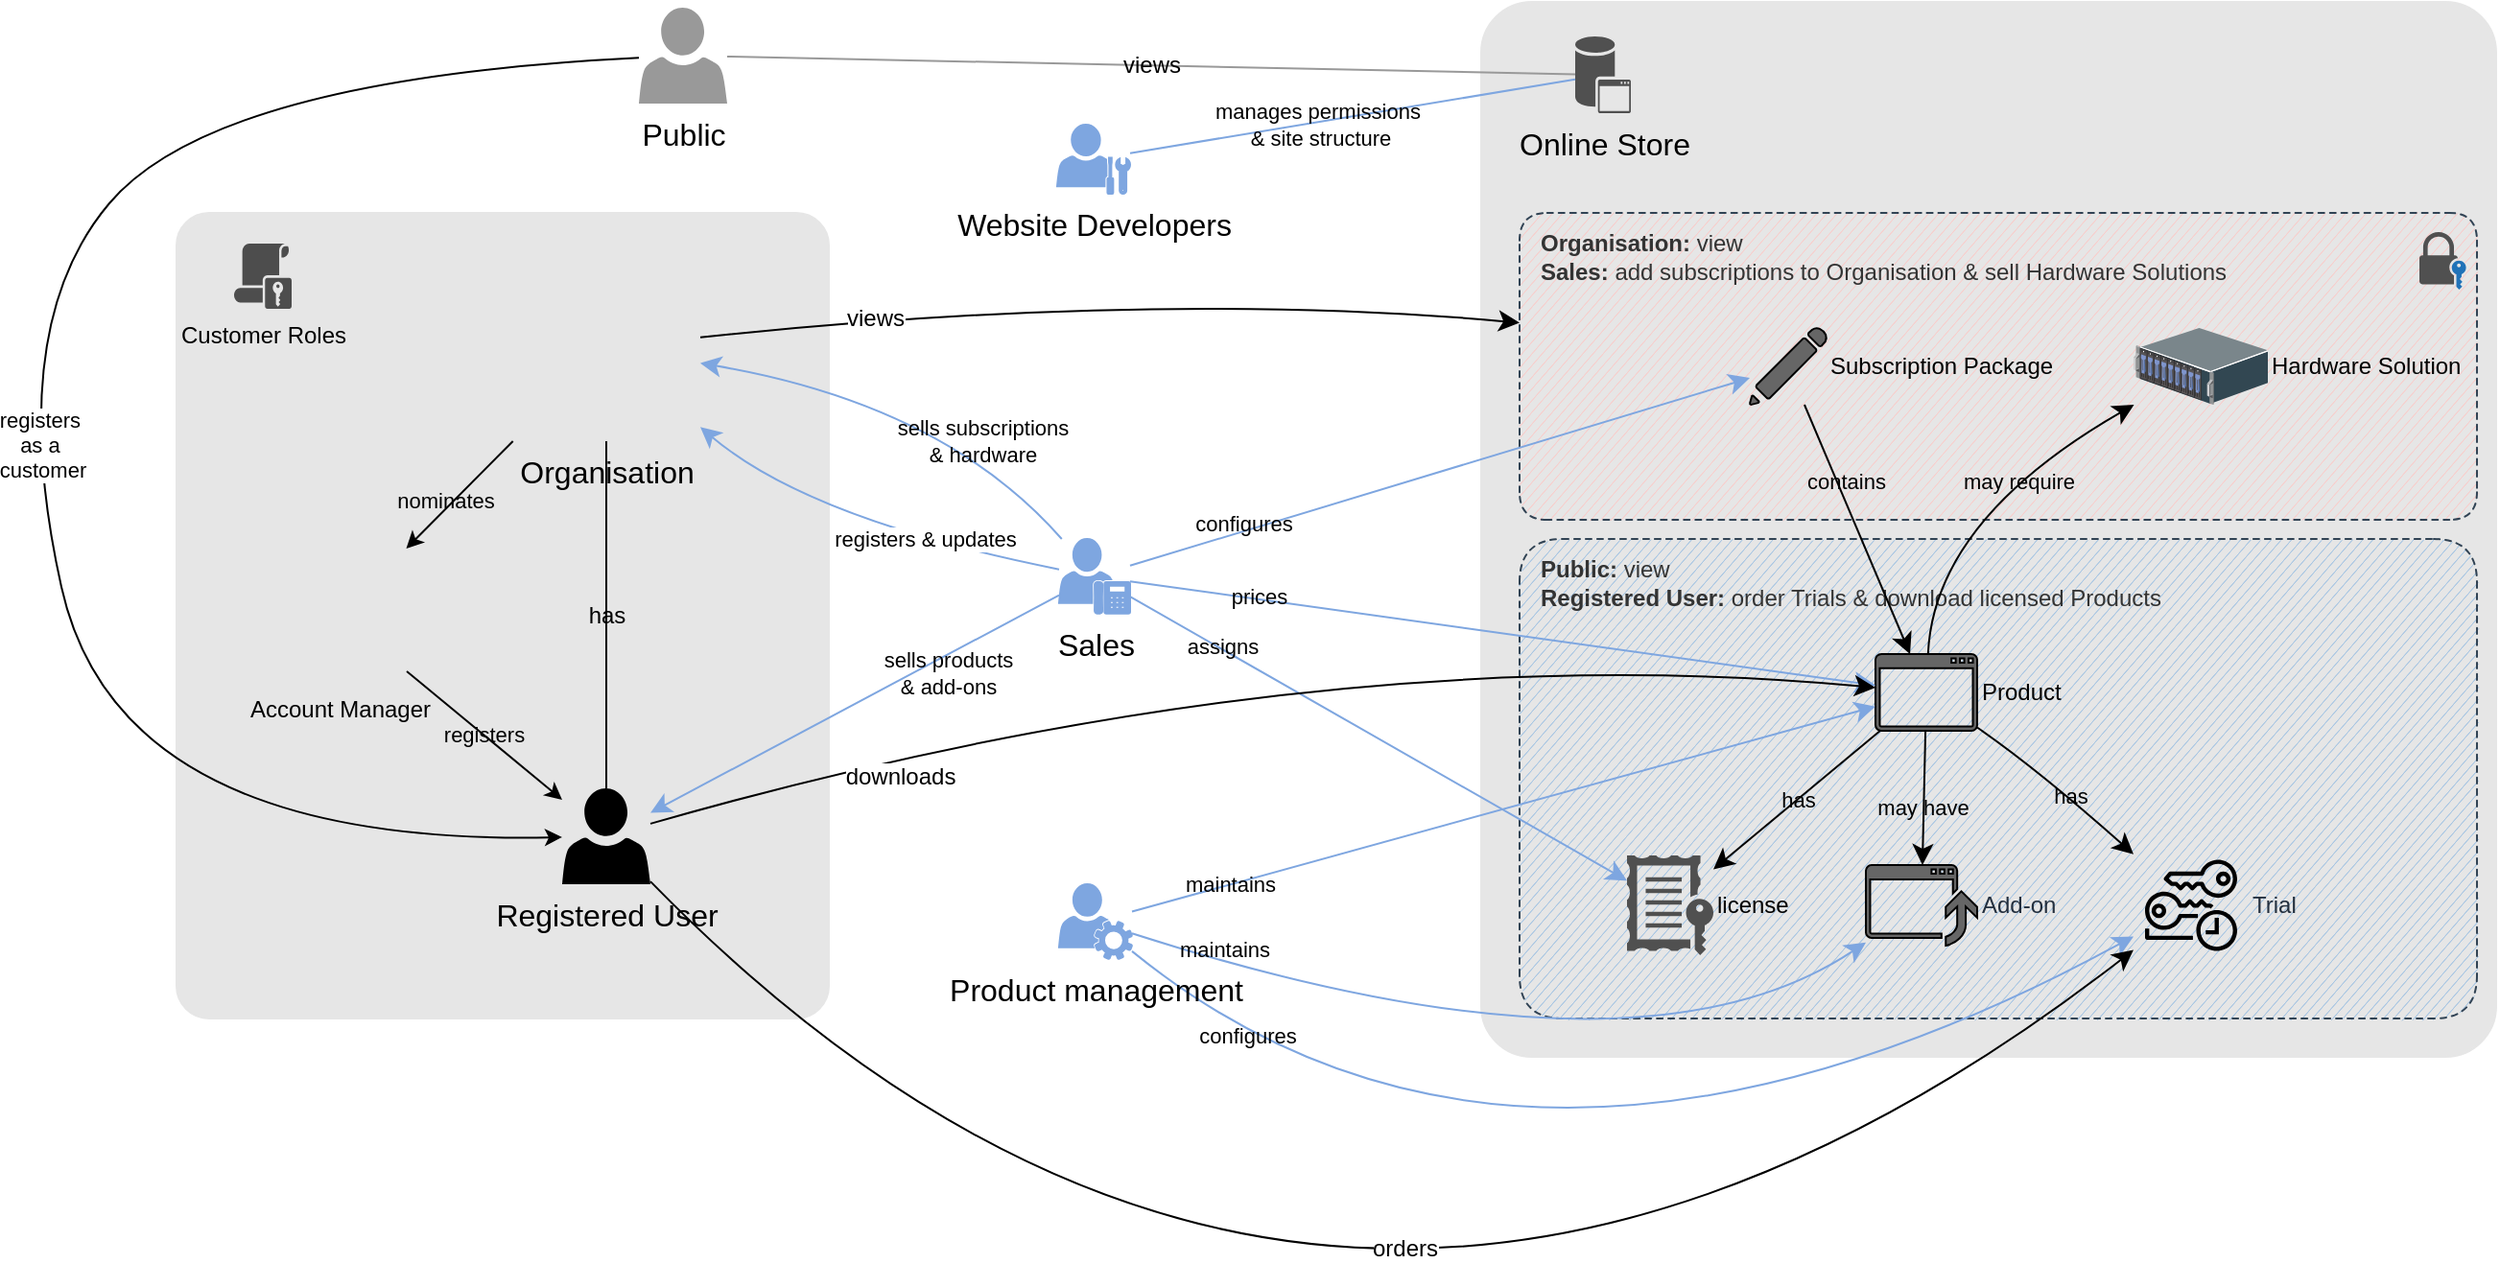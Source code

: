 <?xml version="1.0" encoding="UTF-8"?>
<mxfile version="21.6.1" type="device">
  <diagram name="Page-1" id="-3QEI3CXTv7UZTLqhtM0">
    <mxGraphModel dx="1327" dy="588" grid="1" gridSize="10" guides="1" tooltips="1" connect="1" arrows="1" fold="1" page="0" pageScale="1" pageWidth="850" pageHeight="1100" math="0" shadow="0">
      <root>
        <mxCell id="0" />
        <mxCell id="1" parent="0" />
        <mxCell id="HMIGt4WixpVCkvtzgVWK-1" value="" style="group" vertex="1" connectable="0" parent="1">
          <mxGeometry x="520" y="90" width="529" height="550" as="geometry" />
        </mxCell>
        <mxCell id="Y0PcOtKGcf97Lobv36HN-1" value="" style="rounded=1;whiteSpace=wrap;html=1;fontFamily=Helvetica;fontSize=12;fontColor=default;fillColor=#E6E6E6;strokeColor=#E6E6E6;arcSize=5;labelBackgroundColor=none;" parent="HMIGt4WixpVCkvtzgVWK-1" vertex="1">
          <mxGeometry width="529" height="550" as="geometry" />
        </mxCell>
        <mxCell id="Y0PcOtKGcf97Lobv36HN-29" value="Organisation: &lt;span style=&quot;font-weight: normal;&quot;&gt;view&lt;/span&gt;&lt;br&gt;Sales: &lt;span style=&quot;font-weight: normal;&quot;&gt;add subscriptions to Organisation &amp;amp; sell Hardware Solutions&lt;/span&gt;" style="rounded=1;whiteSpace=wrap;html=1;fontFamily=Helvetica;fontSize=12;fontColor=#333333;dashed=1;fillColor=#F8CECC;align=left;verticalAlign=bottom;strokeColor=#314354;spacingRight=0;spacingBottom=-40;arcSize=9;spacingTop=0;spacingLeft=-490;sketch=1;curveFitting=1;jiggle=0;fontStyle=1;labelPosition=right;verticalLabelPosition=top;labelBackgroundColor=none;" parent="HMIGt4WixpVCkvtzgVWK-1" vertex="1">
          <mxGeometry x="20" y="110" width="499" height="160" as="geometry" />
        </mxCell>
        <mxCell id="Y0PcOtKGcf97Lobv36HN-34" value="&lt;b&gt;Public: &lt;/b&gt;view&lt;b&gt;&lt;br&gt;Registered User: &lt;/b&gt;order Trials &amp;amp; download licensed Products" style="rounded=1;whiteSpace=wrap;html=1;fontFamily=Helvetica;fontSize=12;dashed=1;align=left;labelPosition=right;verticalLabelPosition=top;verticalAlign=bottom;spacingRight=0;spacingBottom=-40;arcSize=9;spacingTop=0;spacingLeft=-490;sketch=1;curveFitting=1;jiggle=0;fillColor=#A8C6E3;strokeColor=#314354;fontColor=#333333;labelBackgroundColor=none;" parent="HMIGt4WixpVCkvtzgVWK-1" vertex="1">
          <mxGeometry x="20" y="280" width="499" height="250" as="geometry" />
        </mxCell>
        <mxCell id="Y0PcOtKGcf97Lobv36HN-27" value="Online Store" style="sketch=0;pointerEvents=1;shadow=0;dashed=0;html=1;strokeColor=none;fillColor=#505050;labelPosition=center;verticalLabelPosition=bottom;verticalAlign=top;outlineConnect=0;align=center;shape=mxgraph.office.databases.application_store;fontSize=16;labelBackgroundColor=none;" parent="HMIGt4WixpVCkvtzgVWK-1" vertex="1">
          <mxGeometry x="49" y="18" width="29" height="40" as="geometry" />
        </mxCell>
        <mxCell id="Y0PcOtKGcf97Lobv36HN-35" value="Trial" style="sketch=0;outlineConnect=0;fontColor=#232F3E;gradientColor=none;strokeColor=default;fillColor=none;dashed=0;verticalLabelPosition=middle;verticalAlign=middle;align=left;html=1;fontSize=12;fontStyle=0;aspect=fixed;shape=mxgraph.aws4.resourceIcon;resIcon=mxgraph.aws4.temporary_security_credential;labelBackgroundColor=none;labelPosition=right;" parent="HMIGt4WixpVCkvtzgVWK-1" vertex="1">
          <mxGeometry x="340" y="441" width="60" height="60" as="geometry" />
        </mxCell>
        <mxCell id="Y0PcOtKGcf97Lobv36HN-36" value="Add-on" style="sketch=0;outlineConnect=0;fontColor=#232F3E;gradientColor=none;fillColor=#666666;strokeColor=default;dashed=0;verticalLabelPosition=middle;verticalAlign=middle;align=left;html=1;fontSize=12;fontStyle=0;pointerEvents=1;shape=mxgraph.office.concepts.upgrade_application;shadow=0;labelPosition=right;labelBackgroundColor=none;" parent="HMIGt4WixpVCkvtzgVWK-1" vertex="1">
          <mxGeometry x="200.5" y="450" width="58" height="42" as="geometry" />
        </mxCell>
        <mxCell id="Y0PcOtKGcf97Lobv36HN-37" value="may have" style="edgeStyle=none;shape=connector;curved=1;rounded=0;orthogonalLoop=1;jettySize=auto;html=1;labelBackgroundColor=none;strokeColor=default;fontFamily=Helvetica;fontSize=11;fontColor=default;endArrow=classic;endFill=1;startSize=8;endSize=8;fillColor=#ffe6cc;" parent="HMIGt4WixpVCkvtzgVWK-1" source="Y0PcOtKGcf97Lobv36HN-39" target="Y0PcOtKGcf97Lobv36HN-36" edge="1">
          <mxGeometry x="0.144" y="-1" relative="1" as="geometry">
            <mxPoint as="offset" />
          </mxGeometry>
        </mxCell>
        <mxCell id="Y0PcOtKGcf97Lobv36HN-38" value="has" style="edgeStyle=none;shape=connector;curved=1;rounded=0;orthogonalLoop=1;jettySize=auto;html=1;labelBackgroundColor=none;strokeColor=default;fontFamily=Helvetica;fontSize=11;fontColor=default;endArrow=classic;endFill=1;startSize=8;endSize=8;fillColor=#ffe6cc;" parent="HMIGt4WixpVCkvtzgVWK-1" source="Y0PcOtKGcf97Lobv36HN-39" target="Y0PcOtKGcf97Lobv36HN-35" edge="1">
          <mxGeometry x="0.141" y="1" relative="1" as="geometry">
            <Array as="points">
              <mxPoint x="290" y="400" />
            </Array>
            <mxPoint as="offset" />
          </mxGeometry>
        </mxCell>
        <mxCell id="Y0PcOtKGcf97Lobv36HN-39" value="Product" style="sketch=0;pointerEvents=1;shadow=0;dashed=0;html=1;strokeColor=default;fillColor=#666666;labelPosition=right;verticalLabelPosition=middle;verticalAlign=middle;outlineConnect=0;align=left;shape=mxgraph.office.concepts.application_generic;fontFamily=Helvetica;fontSize=12;fontColor=default;labelBackgroundColor=none;" parent="HMIGt4WixpVCkvtzgVWK-1" vertex="1">
          <mxGeometry x="205.5" y="340" width="53" height="40" as="geometry" />
        </mxCell>
        <mxCell id="Y0PcOtKGcf97Lobv36HN-40" value="has" style="edgeStyle=none;shape=connector;curved=1;rounded=0;orthogonalLoop=1;jettySize=auto;html=1;labelBackgroundColor=none;strokeColor=#000000;fontFamily=Helvetica;fontSize=11;fontColor=default;endArrow=classic;endFill=1;startSize=8;endSize=8;" parent="HMIGt4WixpVCkvtzgVWK-1" source="Y0PcOtKGcf97Lobv36HN-39" target="Y0PcOtKGcf97Lobv36HN-41" edge="1">
          <mxGeometry relative="1" as="geometry" />
        </mxCell>
        <mxCell id="Y0PcOtKGcf97Lobv36HN-41" value="license" style="sketch=0;pointerEvents=1;shadow=0;dashed=0;html=1;strokeColor=none;fillColor=#505050;labelPosition=right;verticalLabelPosition=middle;verticalAlign=middle;outlineConnect=0;align=left;shape=mxgraph.office.concepts.license;fontFamily=Helvetica;fontSize=12;fontColor=default;labelBackgroundColor=none;" parent="HMIGt4WixpVCkvtzgVWK-1" vertex="1">
          <mxGeometry x="76" y="445" width="45" height="52" as="geometry" />
        </mxCell>
        <mxCell id="Y0PcOtKGcf97Lobv36HN-30" value="Subscription Package" style="sketch=0;pointerEvents=1;shadow=0;dashed=0;html=1;strokeColor=default;labelPosition=right;verticalLabelPosition=middle;verticalAlign=middle;align=left;fillColor=#666666;shape=mxgraph.mscae.intune.subscription_portal;fontSize=12;labelBackgroundColor=none;" parent="HMIGt4WixpVCkvtzgVWK-1" vertex="1">
          <mxGeometry x="140" y="170" width="40" height="40" as="geometry" />
        </mxCell>
        <mxCell id="Y0PcOtKGcf97Lobv36HN-32" value="contains" style="edgeStyle=none;shape=connector;curved=1;rounded=0;orthogonalLoop=1;jettySize=auto;html=1;labelBackgroundColor=none;strokeColor=default;fontFamily=Helvetica;fontSize=11;fontColor=default;endArrow=classic;endFill=1;startSize=8;endSize=8;fillColor=#ffe6cc;" parent="HMIGt4WixpVCkvtzgVWK-1" source="Y0PcOtKGcf97Lobv36HN-30" target="Y0PcOtKGcf97Lobv36HN-39" edge="1">
          <mxGeometry x="-0.359" y="4" relative="1" as="geometry">
            <mxPoint as="offset" />
          </mxGeometry>
        </mxCell>
        <mxCell id="Y0PcOtKGcf97Lobv36HN-31" value="Hardware Solution" style="shadow=0;dashed=0;html=1;labelPosition=right;verticalLabelPosition=middle;verticalAlign=middle;align=left;outlineConnect=0;shape=mxgraph.veeam.3d.physical_storage;fontFamily=Helvetica;fontSize=12;fontColor=default;strokeColor=default;labelBackgroundColor=none;" parent="HMIGt4WixpVCkvtzgVWK-1" vertex="1">
          <mxGeometry x="340" y="170" width="70" height="40" as="geometry" />
        </mxCell>
        <mxCell id="Y0PcOtKGcf97Lobv36HN-33" value="may require" style="edgeStyle=none;shape=connector;curved=1;rounded=0;orthogonalLoop=1;jettySize=auto;html=1;labelBackgroundColor=none;strokeColor=default;fontFamily=Helvetica;fontSize=11;fontColor=default;endArrow=classic;endFill=1;startSize=8;endSize=8;fillColor=#ffe6cc;" parent="HMIGt4WixpVCkvtzgVWK-1" source="Y0PcOtKGcf97Lobv36HN-39" target="Y0PcOtKGcf97Lobv36HN-31" edge="1">
          <mxGeometry x="0.242" y="-5" relative="1" as="geometry">
            <Array as="points">
              <mxPoint x="236" y="270" />
            </Array>
            <mxPoint as="offset" />
          </mxGeometry>
        </mxCell>
        <mxCell id="Y0PcOtKGcf97Lobv36HN-55" value="" style="sketch=0;pointerEvents=1;shadow=0;dashed=0;html=1;strokeColor=none;fillColor=#505050;labelPosition=center;verticalLabelPosition=bottom;verticalAlign=top;outlineConnect=0;align=center;shape=mxgraph.office.security.lock_with_key_security_blue;aspect=fixed;" parent="HMIGt4WixpVCkvtzgVWK-1" vertex="1">
          <mxGeometry x="489" y="120" width="24.31" height="30" as="geometry" />
        </mxCell>
        <mxCell id="Y0PcOtKGcf97Lobv36HN-45" value="" style="rounded=1;whiteSpace=wrap;html=1;fillColor=#E6E6E6;fontColor=default;strokeColor=#E6E6E6;arcSize=5;labelBackgroundColor=none;" parent="1" vertex="1">
          <mxGeometry x="-160" y="200" width="340" height="420" as="geometry" />
        </mxCell>
        <mxCell id="Y0PcOtKGcf97Lobv36HN-2" value="manages permissions&amp;nbsp;&lt;br style=&quot;font-size: 11px;&quot;&gt;&amp;amp; site structure" style="edgeStyle=none;shape=connector;curved=1;rounded=0;orthogonalLoop=1;jettySize=auto;html=1;labelBackgroundColor=none;strokeColor=#7EA6E0;fontFamily=Helvetica;fontSize=11;fontColor=default;endArrow=none;endFill=0;startSize=8;endSize=8;" parent="1" source="Y0PcOtKGcf97Lobv36HN-3" target="Y0PcOtKGcf97Lobv36HN-27" edge="1">
          <mxGeometry x="-0.151" y="-2" relative="1" as="geometry">
            <mxPoint as="offset" />
          </mxGeometry>
        </mxCell>
        <mxCell id="Y0PcOtKGcf97Lobv36HN-3" value="Website Developers" style="sketch=0;pointerEvents=1;shadow=0;dashed=0;html=1;strokeColor=#7EA6E0;fillColor=#7EA6E0;labelPosition=center;verticalLabelPosition=bottom;verticalAlign=top;outlineConnect=0;align=center;shape=mxgraph.office.users.administrator;fontSize=16;labelBackgroundColor=none;" parent="1" vertex="1">
          <mxGeometry x="299" y="154" width="38" height="36" as="geometry" />
        </mxCell>
        <mxCell id="Y0PcOtKGcf97Lobv36HN-4" value="views" style="edgeStyle=none;shape=connector;curved=1;rounded=0;orthogonalLoop=1;jettySize=auto;html=1;labelBackgroundColor=none;strokeColor=#999999;fontFamily=Helvetica;fontSize=12;fontColor=default;endArrow=none;endFill=0;startSize=8;endSize=8;" parent="1" source="Y0PcOtKGcf97Lobv36HN-5" target="Y0PcOtKGcf97Lobv36HN-27" edge="1">
          <mxGeometry relative="1" as="geometry" />
        </mxCell>
        <mxCell id="Y0PcOtKGcf97Lobv36HN-51" value="&lt;div&gt;registers&amp;nbsp;&lt;/div&gt;&lt;div&gt;as a&amp;nbsp;&lt;/div&gt;&lt;div&gt;customer&lt;/div&gt;" style="orthogonalLoop=1;jettySize=auto;html=1;strokeColor=default;curved=1;" parent="1" source="Y0PcOtKGcf97Lobv36HN-5" target="Y0PcOtKGcf97Lobv36HN-26" edge="1">
          <mxGeometry x="0.011" y="7" relative="1" as="geometry">
            <Array as="points">
              <mxPoint x="-140" y="130" />
              <mxPoint x="-250" y="260" />
              <mxPoint x="-190" y="530" />
            </Array>
            <mxPoint y="1" as="offset" />
          </mxGeometry>
        </mxCell>
        <mxCell id="Y0PcOtKGcf97Lobv36HN-5" value="Public" style="sketch=0;pointerEvents=1;shadow=0;dashed=0;html=1;strokeColor=none;fillColor=#999999;labelPosition=center;verticalLabelPosition=bottom;verticalAlign=top;outlineConnect=0;align=center;shape=mxgraph.office.users.user;fontSize=16;labelBackgroundColor=none;" parent="1" vertex="1">
          <mxGeometry x="81" y="93" width="46" height="50" as="geometry" />
        </mxCell>
        <mxCell id="Y0PcOtKGcf97Lobv36HN-6" style="edgeStyle=none;shape=connector;curved=1;rounded=0;orthogonalLoop=1;jettySize=auto;html=1;labelBackgroundColor=none;strokeColor=#7EA6E0;fontFamily=Helvetica;fontSize=12;fontColor=default;endArrow=classic;endFill=1;startSize=8;endSize=8;" parent="1" source="Y0PcOtKGcf97Lobv36HN-10" target="Y0PcOtKGcf97Lobv36HN-39" edge="1">
          <mxGeometry relative="1" as="geometry" />
        </mxCell>
        <mxCell id="Y0PcOtKGcf97Lobv36HN-7" value="maintains" style="edgeLabel;html=1;align=center;verticalAlign=middle;resizable=0;points=[];fontSize=11;fontFamily=Helvetica;fontColor=default;labelBackgroundColor=none;" parent="Y0PcOtKGcf97Lobv36HN-6" vertex="1" connectable="0">
          <mxGeometry x="-0.191" y="2" relative="1" as="geometry">
            <mxPoint x="-105" y="31" as="offset" />
          </mxGeometry>
        </mxCell>
        <mxCell id="Y0PcOtKGcf97Lobv36HN-8" value="maintains" style="edgeStyle=none;shape=connector;curved=1;rounded=0;orthogonalLoop=1;jettySize=auto;html=1;labelBackgroundColor=none;strokeColor=#7EA6E0;fontFamily=Helvetica;fontSize=11;fontColor=default;endArrow=classic;endFill=1;startSize=8;endSize=8;" parent="1" source="Y0PcOtKGcf97Lobv36HN-10" target="Y0PcOtKGcf97Lobv36HN-36" edge="1">
          <mxGeometry x="-0.769" y="7" relative="1" as="geometry">
            <Array as="points">
              <mxPoint x="601" y="660" />
            </Array>
            <mxPoint as="offset" />
          </mxGeometry>
        </mxCell>
        <mxCell id="Y0PcOtKGcf97Lobv36HN-9" value="configures" style="edgeStyle=none;shape=connector;curved=1;rounded=0;orthogonalLoop=1;jettySize=auto;html=1;labelBackgroundColor=none;strokeColor=#7EA6E0;fontFamily=Helvetica;fontSize=11;fontColor=default;endArrow=classic;endFill=1;startSize=8;endSize=8;" parent="1" source="Y0PcOtKGcf97Lobv36HN-10" target="Y0PcOtKGcf97Lobv36HN-35" edge="1">
          <mxGeometry x="-0.765" y="3" relative="1" as="geometry">
            <Array as="points">
              <mxPoint x="541" y="750" />
            </Array>
            <mxPoint x="1" as="offset" />
          </mxGeometry>
        </mxCell>
        <mxCell id="Y0PcOtKGcf97Lobv36HN-10" value="Product management" style="sketch=0;pointerEvents=1;shadow=0;dashed=0;html=1;strokeColor=#7EA6E0;fillColor=#7EA6E0;labelPosition=center;verticalLabelPosition=bottom;verticalAlign=top;outlineConnect=0;align=center;shape=mxgraph.office.services.user_services;fontSize=16;labelBackgroundColor=none;" parent="1" vertex="1">
          <mxGeometry x="300" y="550" width="38" height="39" as="geometry" />
        </mxCell>
        <mxCell id="Y0PcOtKGcf97Lobv36HN-11" style="edgeStyle=none;shape=connector;curved=1;rounded=0;orthogonalLoop=1;jettySize=auto;html=1;labelBackgroundColor=none;strokeColor=#7EA6E0;fontFamily=Helvetica;fontSize=12;fontColor=default;endArrow=classic;endFill=1;startSize=8;endSize=8;" parent="1" source="Y0PcOtKGcf97Lobv36HN-19" target="Y0PcOtKGcf97Lobv36HN-30" edge="1">
          <mxGeometry relative="1" as="geometry" />
        </mxCell>
        <mxCell id="Y0PcOtKGcf97Lobv36HN-12" value="configures" style="edgeLabel;html=1;align=center;verticalAlign=middle;resizable=0;points=[];fontSize=11;fontFamily=Helvetica;fontColor=default;labelBackgroundColor=none;" parent="Y0PcOtKGcf97Lobv36HN-11" vertex="1" connectable="0">
          <mxGeometry x="-0.086" relative="1" as="geometry">
            <mxPoint x="-89" y="22" as="offset" />
          </mxGeometry>
        </mxCell>
        <mxCell id="Y0PcOtKGcf97Lobv36HN-13" style="edgeStyle=none;shape=connector;curved=1;rounded=0;orthogonalLoop=1;jettySize=auto;html=1;labelBackgroundColor=none;strokeColor=#7EA6E0;fontFamily=Helvetica;fontSize=12;fontColor=default;endArrow=classic;endFill=1;startSize=8;endSize=8;" parent="1" source="Y0PcOtKGcf97Lobv36HN-19" target="Y0PcOtKGcf97Lobv36HN-22" edge="1">
          <mxGeometry relative="1" as="geometry">
            <Array as="points">
              <mxPoint x="240" y="300" />
            </Array>
          </mxGeometry>
        </mxCell>
        <mxCell id="Y0PcOtKGcf97Lobv36HN-14" value="sells subscriptions&lt;br style=&quot;font-size: 11px;&quot;&gt;&amp;amp; hardware" style="edgeLabel;html=1;align=center;verticalAlign=middle;resizable=0;points=[];fontSize=11;fontFamily=Helvetica;fontColor=default;labelBackgroundColor=none;" parent="Y0PcOtKGcf97Lobv36HN-13" vertex="1" connectable="0">
          <mxGeometry x="0.049" y="1" relative="1" as="geometry">
            <mxPoint x="43" y="22" as="offset" />
          </mxGeometry>
        </mxCell>
        <mxCell id="Y0PcOtKGcf97Lobv36HN-15" value="sells products&lt;br style=&quot;font-size: 11px;&quot;&gt;&amp;amp; add-ons" style="edgeStyle=none;shape=connector;curved=1;rounded=0;orthogonalLoop=1;jettySize=auto;html=1;labelBackgroundColor=none;strokeColor=#7EA6E0;fontFamily=Helvetica;fontSize=11;fontColor=default;endArrow=classic;endFill=1;startSize=8;endSize=8;" parent="1" source="Y0PcOtKGcf97Lobv36HN-19" target="Y0PcOtKGcf97Lobv36HN-26" edge="1">
          <mxGeometry x="-0.417" y="9" relative="1" as="geometry">
            <mxPoint as="offset" />
          </mxGeometry>
        </mxCell>
        <mxCell id="Y0PcOtKGcf97Lobv36HN-16" style="edgeStyle=none;shape=connector;curved=1;rounded=0;orthogonalLoop=1;jettySize=auto;html=1;labelBackgroundColor=none;strokeColor=#7EA6E0;fontFamily=Helvetica;fontSize=12;fontColor=default;endArrow=classic;endFill=1;startSize=8;endSize=8;" parent="1" source="Y0PcOtKGcf97Lobv36HN-19" target="Y0PcOtKGcf97Lobv36HN-39" edge="1">
          <mxGeometry relative="1" as="geometry" />
        </mxCell>
        <mxCell id="Y0PcOtKGcf97Lobv36HN-17" value="prices" style="edgeLabel;html=1;align=center;verticalAlign=middle;resizable=0;points=[];fontSize=11;fontFamily=Helvetica;fontColor=default;labelBackgroundColor=none;" parent="Y0PcOtKGcf97Lobv36HN-16" vertex="1" connectable="0">
          <mxGeometry x="-0.628" y="2" relative="1" as="geometry">
            <mxPoint x="-6" as="offset" />
          </mxGeometry>
        </mxCell>
        <mxCell id="Y0PcOtKGcf97Lobv36HN-18" value="assigns" style="edgeStyle=none;shape=connector;curved=1;rounded=0;orthogonalLoop=1;jettySize=auto;html=1;labelBackgroundColor=none;strokeColor=#7EA6E0;fontFamily=Helvetica;fontSize=11;fontColor=default;endArrow=classic;endFill=1;startSize=8;endSize=8;" parent="1" source="Y0PcOtKGcf97Lobv36HN-19" target="Y0PcOtKGcf97Lobv36HN-41" edge="1">
          <mxGeometry x="-0.636" y="1" relative="1" as="geometry">
            <mxPoint as="offset" />
          </mxGeometry>
        </mxCell>
        <mxCell id="Y0PcOtKGcf97Lobv36HN-48" style="orthogonalLoop=1;jettySize=auto;html=1;labelBackgroundColor=none;fontSize=12;strokeColor=#7EA6E0;endFill=1;startSize=8;endSize=8;curved=1;" parent="1" source="Y0PcOtKGcf97Lobv36HN-19" target="Y0PcOtKGcf97Lobv36HN-22" edge="1">
          <mxGeometry relative="1" as="geometry">
            <Array as="points">
              <mxPoint x="170" y="360" />
            </Array>
          </mxGeometry>
        </mxCell>
        <mxCell id="Y0PcOtKGcf97Lobv36HN-49" value="registers &amp;amp; updates" style="edgeLabel;html=1;align=center;verticalAlign=middle;resizable=0;points=[];" parent="Y0PcOtKGcf97Lobv36HN-48" vertex="1" connectable="0">
          <mxGeometry x="-0.138" y="-3" relative="1" as="geometry">
            <mxPoint x="17" y="4" as="offset" />
          </mxGeometry>
        </mxCell>
        <mxCell id="Y0PcOtKGcf97Lobv36HN-19" value="Sales" style="sketch=0;pointerEvents=1;shadow=0;dashed=0;html=1;strokeColor=#7EA6E0;fillColor=#7EA6E0;labelPosition=center;verticalLabelPosition=bottom;verticalAlign=top;outlineConnect=0;align=center;shape=mxgraph.office.users.um_enabled_user;fontSize=16;labelBackgroundColor=none;" parent="1" vertex="1">
          <mxGeometry x="300" y="370" width="37" height="39" as="geometry" />
        </mxCell>
        <mxCell id="Y0PcOtKGcf97Lobv36HN-20" value="views" style="edgeStyle=none;shape=connector;curved=1;rounded=0;orthogonalLoop=1;jettySize=auto;html=1;labelBackgroundColor=default;strokeColor=#000000;fontFamily=Helvetica;fontSize=12;fontColor=default;endArrow=classic;endFill=1;startSize=8;endSize=8;" parent="1" source="Y0PcOtKGcf97Lobv36HN-22" target="Y0PcOtKGcf97Lobv36HN-29" edge="1">
          <mxGeometry x="-0.576" relative="1" as="geometry">
            <mxPoint as="offset" />
            <Array as="points">
              <mxPoint x="350" y="240" />
            </Array>
          </mxGeometry>
        </mxCell>
        <mxCell id="Y0PcOtKGcf97Lobv36HN-21" value="has" style="edgeStyle=none;shape=connector;curved=1;rounded=0;orthogonalLoop=1;jettySize=auto;html=1;labelBackgroundColor=none;strokeColor=#000000;fontFamily=Helvetica;fontSize=12;fontColor=default;endArrow=none;endFill=0;startSize=8;endSize=8;" parent="1" source="Y0PcOtKGcf97Lobv36HN-22" target="Y0PcOtKGcf97Lobv36HN-26" edge="1">
          <mxGeometry x="0.005" relative="1" as="geometry">
            <mxPoint as="offset" />
          </mxGeometry>
        </mxCell>
        <mxCell id="Y0PcOtKGcf97Lobv36HN-44" value="nominates" style="rounded=0;orthogonalLoop=1;jettySize=auto;html=1;labelBackgroundColor=none;" parent="1" source="Y0PcOtKGcf97Lobv36HN-22" target="Y0PcOtKGcf97Lobv36HN-42" edge="1">
          <mxGeometry x="0.189" y="-3" relative="1" as="geometry">
            <mxPoint as="offset" />
          </mxGeometry>
        </mxCell>
        <mxCell id="Y0PcOtKGcf97Lobv36HN-22" value="Organisation" style="shape=image;html=1;verticalAlign=top;verticalLabelPosition=bottom;labelBackgroundColor=none;imageAspect=0;aspect=fixed;image=https://cdn1.iconfinder.com/data/icons/building-vol-3-3/512/14-128.png;fontSize=16;" parent="1" vertex="1">
          <mxGeometry x="15" y="221" width="98" height="98" as="geometry" />
        </mxCell>
        <mxCell id="Y0PcOtKGcf97Lobv36HN-23" value="orders" style="edgeStyle=none;shape=connector;curved=1;rounded=0;orthogonalLoop=1;jettySize=auto;html=1;labelBackgroundColor=default;strokeColor=#000000;fontFamily=Helvetica;fontSize=12;fontColor=default;endArrow=classic;endFill=1;startSize=8;endSize=8;" parent="1" source="Y0PcOtKGcf97Lobv36HN-26" target="Y0PcOtKGcf97Lobv36HN-35" edge="1">
          <mxGeometry x="0.237" y="110" relative="1" as="geometry">
            <Array as="points">
              <mxPoint x="440" y="910" />
            </Array>
            <mxPoint as="offset" />
          </mxGeometry>
        </mxCell>
        <mxCell id="Y0PcOtKGcf97Lobv36HN-24" style="edgeStyle=none;shape=connector;curved=1;rounded=0;orthogonalLoop=1;jettySize=auto;html=1;labelBackgroundColor=none;strokeColor=#000000;fontFamily=Helvetica;fontSize=12;fontColor=default;endArrow=classic;endFill=1;startSize=8;endSize=8;" parent="1" source="Y0PcOtKGcf97Lobv36HN-26" target="Y0PcOtKGcf97Lobv36HN-39" edge="1">
          <mxGeometry relative="1" as="geometry">
            <Array as="points">
              <mxPoint x="431" y="420" />
            </Array>
          </mxGeometry>
        </mxCell>
        <mxCell id="Y0PcOtKGcf97Lobv36HN-25" value="downloads" style="edgeLabel;html=1;align=center;verticalAlign=middle;resizable=0;points=[];fontSize=12;fontFamily=Helvetica;fontColor=default;labelBackgroundColor=default;" parent="Y0PcOtKGcf97Lobv36HN-24" vertex="1" connectable="0">
          <mxGeometry x="-0.079" y="-19" relative="1" as="geometry">
            <mxPoint x="-165" y="40" as="offset" />
          </mxGeometry>
        </mxCell>
        <mxCell id="Y0PcOtKGcf97Lobv36HN-26" value="Registered User" style="sketch=0;pointerEvents=1;shadow=0;dashed=0;html=1;strokeColor=none;fillColor=#000000;labelPosition=center;verticalLabelPosition=bottom;verticalAlign=top;outlineConnect=0;align=center;shape=mxgraph.office.users.user;fontSize=16;labelBackgroundColor=none;" parent="1" vertex="1">
          <mxGeometry x="41" y="500" width="46" height="50" as="geometry" />
        </mxCell>
        <mxCell id="Y0PcOtKGcf97Lobv36HN-43" value="registers" style="rounded=0;orthogonalLoop=1;jettySize=auto;html=1;labelBackgroundColor=none;" parent="1" source="Y0PcOtKGcf97Lobv36HN-42" target="Y0PcOtKGcf97Lobv36HN-26" edge="1">
          <mxGeometry relative="1" as="geometry" />
        </mxCell>
        <mxCell id="Y0PcOtKGcf97Lobv36HN-42" value="Account Manager" style="shape=image;html=1;verticalAlign=top;verticalLabelPosition=bottom;labelBackgroundColor=none;imageAspect=0;aspect=fixed;image=https://cdn0.iconfinder.com/data/icons/web-development-and-studio/512/77_graph_Chart_data_employee_manager_person_statistics-128.png" parent="1" vertex="1">
          <mxGeometry x="-110" y="375" width="70" height="70" as="geometry" />
        </mxCell>
        <mxCell id="Y0PcOtKGcf97Lobv36HN-46" value="Customer Roles" style="sketch=0;pointerEvents=1;shadow=0;dashed=0;html=1;strokeColor=none;fillColor=#4D4D4D;labelPosition=center;verticalLabelPosition=bottom;verticalAlign=top;outlineConnect=0;align=center;shape=mxgraph.office.security.role_assignment_policy;" parent="1" vertex="1">
          <mxGeometry x="-130" y="216" width="30" height="34" as="geometry" />
        </mxCell>
      </root>
    </mxGraphModel>
  </diagram>
</mxfile>
